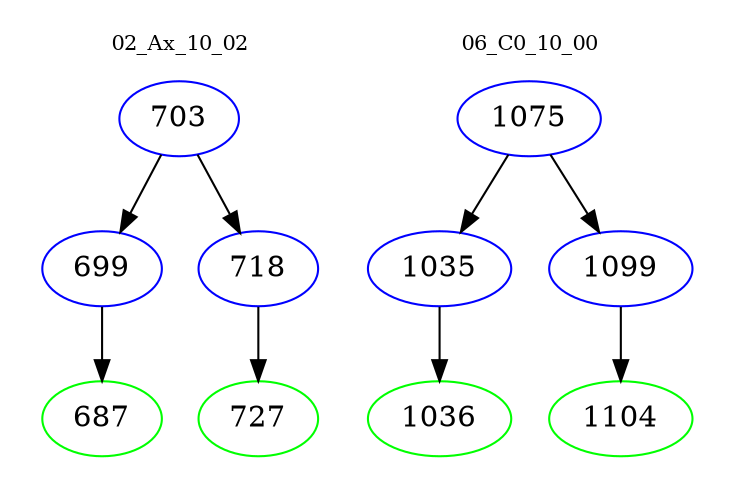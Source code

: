 digraph{
subgraph cluster_0 {
color = white
label = "02_Ax_10_02";
fontsize=10;
T0_703 [label="703", color="blue"]
T0_703 -> T0_699 [color="black"]
T0_699 [label="699", color="blue"]
T0_699 -> T0_687 [color="black"]
T0_687 [label="687", color="green"]
T0_703 -> T0_718 [color="black"]
T0_718 [label="718", color="blue"]
T0_718 -> T0_727 [color="black"]
T0_727 [label="727", color="green"]
}
subgraph cluster_1 {
color = white
label = "06_C0_10_00";
fontsize=10;
T1_1075 [label="1075", color="blue"]
T1_1075 -> T1_1035 [color="black"]
T1_1035 [label="1035", color="blue"]
T1_1035 -> T1_1036 [color="black"]
T1_1036 [label="1036", color="green"]
T1_1075 -> T1_1099 [color="black"]
T1_1099 [label="1099", color="blue"]
T1_1099 -> T1_1104 [color="black"]
T1_1104 [label="1104", color="green"]
}
}
